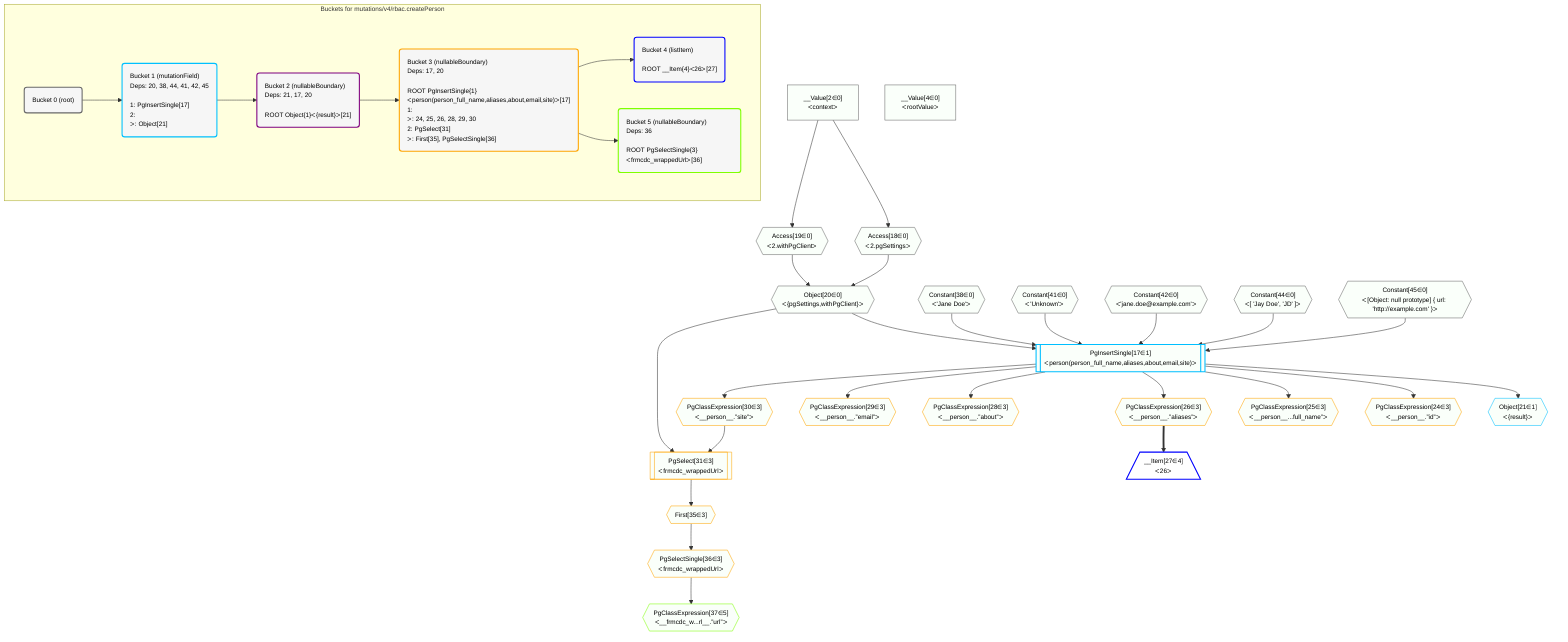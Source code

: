 %%{init: {'themeVariables': { 'fontSize': '12px'}}}%%
graph TD
    classDef path fill:#eee,stroke:#000,color:#000
    classDef plan fill:#fff,stroke-width:1px,color:#000
    classDef itemplan fill:#fff,stroke-width:2px,color:#000
    classDef unbatchedplan fill:#dff,stroke-width:1px,color:#000
    classDef sideeffectplan fill:#fcc,stroke-width:2px,color:#000
    classDef bucket fill:#f6f6f6,color:#000,stroke-width:2px,text-align:left


    %% plan dependencies
    Object20{{"Object[20∈0]<br />ᐸ{pgSettings,withPgClient}ᐳ"}}:::plan
    Access18{{"Access[18∈0]<br />ᐸ2.pgSettingsᐳ"}}:::plan
    Access19{{"Access[19∈0]<br />ᐸ2.withPgClientᐳ"}}:::plan
    Access18 & Access19 --> Object20
    __Value2["__Value[2∈0]<br />ᐸcontextᐳ"]:::plan
    __Value2 --> Access18
    __Value2 --> Access19
    __Value4["__Value[4∈0]<br />ᐸrootValueᐳ"]:::plan
    Constant38{{"Constant[38∈0]<br />ᐸ'Jane Doe'ᐳ"}}:::plan
    Constant41{{"Constant[41∈0]<br />ᐸ'Unknown'ᐳ"}}:::plan
    Constant42{{"Constant[42∈0]<br />ᐸ'jane.doe@example.com'ᐳ"}}:::plan
    Constant44{{"Constant[44∈0]<br />ᐸ[ 'Jay Doe', 'JD' ]ᐳ"}}:::plan
    Constant45{{"Constant[45∈0]<br />ᐸ[Object: null prototype] { url: 'http://example.com' }ᐳ"}}:::plan
    PgInsertSingle17[["PgInsertSingle[17∈1]<br />ᐸperson(person_full_name,aliases,about,email,site)ᐳ"]]:::sideeffectplan
    Object20 & Constant38 & Constant44 & Constant41 & Constant42 & Constant45 --> PgInsertSingle17
    Object21{{"Object[21∈1]<br />ᐸ{result}ᐳ"}}:::plan
    PgInsertSingle17 --> Object21
    PgSelect31[["PgSelect[31∈3]<br />ᐸfrmcdc_wrappedUrlᐳ"]]:::plan
    PgClassExpression30{{"PgClassExpression[30∈3]<br />ᐸ__person__.”site”ᐳ"}}:::plan
    Object20 & PgClassExpression30 --> PgSelect31
    PgClassExpression24{{"PgClassExpression[24∈3]<br />ᐸ__person__.”id”ᐳ"}}:::plan
    PgInsertSingle17 --> PgClassExpression24
    PgClassExpression25{{"PgClassExpression[25∈3]<br />ᐸ__person__...full_name”ᐳ"}}:::plan
    PgInsertSingle17 --> PgClassExpression25
    PgClassExpression26{{"PgClassExpression[26∈3]<br />ᐸ__person__.”aliases”ᐳ"}}:::plan
    PgInsertSingle17 --> PgClassExpression26
    PgClassExpression28{{"PgClassExpression[28∈3]<br />ᐸ__person__.”about”ᐳ"}}:::plan
    PgInsertSingle17 --> PgClassExpression28
    PgClassExpression29{{"PgClassExpression[29∈3]<br />ᐸ__person__.”email”ᐳ"}}:::plan
    PgInsertSingle17 --> PgClassExpression29
    PgInsertSingle17 --> PgClassExpression30
    First35{{"First[35∈3]"}}:::plan
    PgSelect31 --> First35
    PgSelectSingle36{{"PgSelectSingle[36∈3]<br />ᐸfrmcdc_wrappedUrlᐳ"}}:::plan
    First35 --> PgSelectSingle36
    __Item27[/"__Item[27∈4]<br />ᐸ26ᐳ"\]:::itemplan
    PgClassExpression26 ==> __Item27
    PgClassExpression37{{"PgClassExpression[37∈5]<br />ᐸ__frmcdc_w...rl__.”url”ᐳ"}}:::plan
    PgSelectSingle36 --> PgClassExpression37

    %% define steps

    subgraph "Buckets for mutations/v4/rbac.createPerson"
    Bucket0("Bucket 0 (root)"):::bucket
    classDef bucket0 stroke:#696969
    class Bucket0,__Value2,__Value4,Access18,Access19,Object20,Constant38,Constant41,Constant42,Constant44,Constant45 bucket0
    Bucket1("Bucket 1 (mutationField)<br />Deps: 20, 38, 44, 41, 42, 45<br /><br />1: PgInsertSingle[17]<br />2: <br />ᐳ: Object[21]"):::bucket
    classDef bucket1 stroke:#00bfff
    class Bucket1,PgInsertSingle17,Object21 bucket1
    Bucket2("Bucket 2 (nullableBoundary)<br />Deps: 21, 17, 20<br /><br />ROOT Object{1}ᐸ{result}ᐳ[21]"):::bucket
    classDef bucket2 stroke:#7f007f
    class Bucket2 bucket2
    Bucket3("Bucket 3 (nullableBoundary)<br />Deps: 17, 20<br /><br />ROOT PgInsertSingle{1}ᐸperson(person_full_name,aliases,about,email,site)ᐳ[17]<br />1: <br />ᐳ: 24, 25, 26, 28, 29, 30<br />2: PgSelect[31]<br />ᐳ: First[35], PgSelectSingle[36]"):::bucket
    classDef bucket3 stroke:#ffa500
    class Bucket3,PgClassExpression24,PgClassExpression25,PgClassExpression26,PgClassExpression28,PgClassExpression29,PgClassExpression30,PgSelect31,First35,PgSelectSingle36 bucket3
    Bucket4("Bucket 4 (listItem)<br /><br />ROOT __Item{4}ᐸ26ᐳ[27]"):::bucket
    classDef bucket4 stroke:#0000ff
    class Bucket4,__Item27 bucket4
    Bucket5("Bucket 5 (nullableBoundary)<br />Deps: 36<br /><br />ROOT PgSelectSingle{3}ᐸfrmcdc_wrappedUrlᐳ[36]"):::bucket
    classDef bucket5 stroke:#7fff00
    class Bucket5,PgClassExpression37 bucket5
    Bucket0 --> Bucket1
    Bucket1 --> Bucket2
    Bucket2 --> Bucket3
    Bucket3 --> Bucket4 & Bucket5
    classDef unary fill:#fafffa,borderWidth:8px
    class Object20,Access18,Access19,__Value2,__Value4,Constant38,Constant41,Constant42,Constant44,Constant45,PgInsertSingle17,Object21,PgSelect31,PgClassExpression24,PgClassExpression25,PgClassExpression26,PgClassExpression28,PgClassExpression29,PgClassExpression30,First35,PgSelectSingle36,PgClassExpression37 unary
    end
